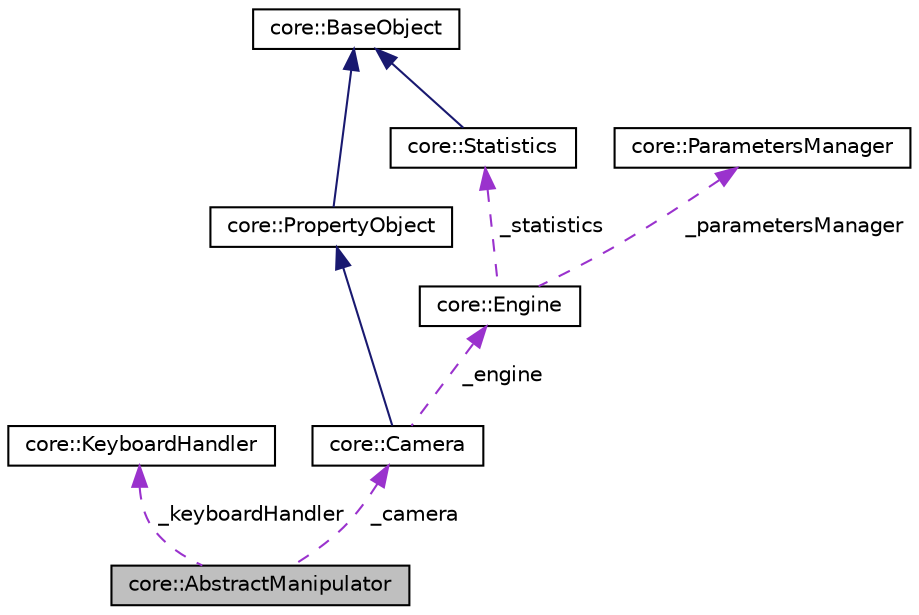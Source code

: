 digraph "core::AbstractManipulator"
{
 // LATEX_PDF_SIZE
  edge [fontname="Helvetica",fontsize="10",labelfontname="Helvetica",labelfontsize="10"];
  node [fontname="Helvetica",fontsize="10",shape=record];
  Node1 [label="core::AbstractManipulator",height=0.2,width=0.4,color="black", fillcolor="grey75", style="filled", fontcolor="black",tooltip=" "];
  Node2 -> Node1 [dir="back",color="darkorchid3",fontsize="10",style="dashed",label=" _keyboardHandler" ,fontname="Helvetica"];
  Node2 [label="core::KeyboardHandler",height=0.2,width=0.4,color="black", fillcolor="white", style="filled",URL="$d4/d89/classcore_1_1KeyboardHandler.html",tooltip="The KeyboardHandler class manages keyboard shortcuts and special keys."];
  Node3 -> Node1 [dir="back",color="darkorchid3",fontsize="10",style="dashed",label=" _camera" ,fontname="Helvetica"];
  Node3 [label="core::Camera",height=0.2,width=0.4,color="black", fillcolor="white", style="filled",URL="$d6/da7/classcore_1_1Camera.html",tooltip="The Camera class is an abstract interface for a camera in a 3D graphics application...."];
  Node4 -> Node3 [dir="back",color="midnightblue",fontsize="10",style="solid",fontname="Helvetica"];
  Node4 [label="core::PropertyObject",height=0.2,width=0.4,color="black", fillcolor="white", style="filled",URL="$d7/d67/classcore_1_1PropertyObject.html",tooltip=" "];
  Node5 -> Node4 [dir="back",color="midnightblue",fontsize="10",style="solid",fontname="Helvetica"];
  Node5 [label="core::BaseObject",height=0.2,width=0.4,color="black", fillcolor="white", style="filled",URL="$d1/dc6/classcore_1_1BaseObject.html",tooltip=" "];
  Node6 -> Node3 [dir="back",color="darkorchid3",fontsize="10",style="dashed",label=" _engine" ,fontname="Helvetica"];
  Node6 [label="core::Engine",height=0.2,width=0.4,color="black", fillcolor="white", style="filled",URL="$d8/dab/classcore_1_1Engine.html",tooltip="Provides an abstract implementation of a ray-tracing engine."];
  Node7 -> Node6 [dir="back",color="darkorchid3",fontsize="10",style="dashed",label=" _parametersManager" ,fontname="Helvetica"];
  Node7 [label="core::ParametersManager",height=0.2,width=0.4,color="black", fillcolor="white", style="filled",URL="$dc/d04/classcore_1_1ParametersManager.html",tooltip=" "];
  Node8 -> Node6 [dir="back",color="darkorchid3",fontsize="10",style="dashed",label=" _statistics" ,fontname="Helvetica"];
  Node8 [label="core::Statistics",height=0.2,width=0.4,color="black", fillcolor="white", style="filled",URL="$d6/d7e/classcore_1_1Statistics.html",tooltip=" "];
  Node5 -> Node8 [dir="back",color="midnightblue",fontsize="10",style="solid",fontname="Helvetica"];
}
